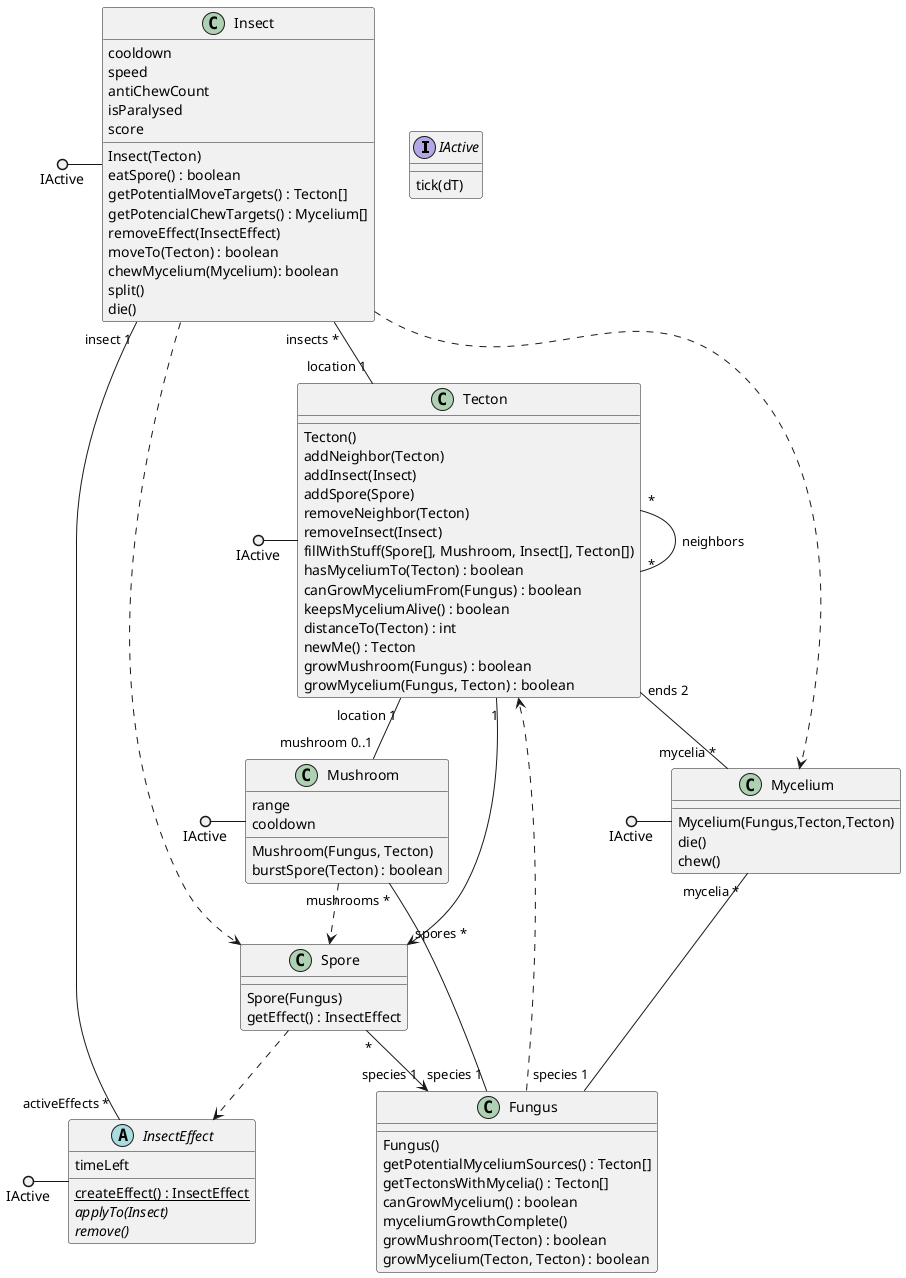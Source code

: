 @startuml classes
interface IActive {
    tick(dT)
}
class Tecton {
    Tecton()
    addNeighbor(Tecton)
    addInsect(Insect)
    addSpore(Spore)
    removeNeighbor(Tecton)
    removeInsect(Insect)
    fillWithStuff(Spore[], Mushroom, Insect[], Tecton[])
    hasMyceliumTo(Tecton) : boolean
    canGrowMyceliumFrom(Fungus) : boolean
    keepsMyceliumAlive() : boolean
    distanceTo(Tecton) : int
    newMe() : Tecton
    growMushroom(Fungus) : boolean
    growMycelium(Fungus, Tecton) : boolean
}
class Fungus {
    Fungus()
    getPotentialMyceliumSources() : Tecton[]
    getTectonsWithMycelia() : Tecton[]
    canGrowMycelium() : boolean
    myceliumGrowthComplete()
    growMushroom(Tecton) : boolean
    growMycelium(Tecton, Tecton) : boolean
}
class Mycelium {
    Mycelium(Fungus,Tecton,Tecton)
    die()
    chew()
}
class Mushroom {
    range
    cooldown
    Mushroom(Fungus, Tecton)
    burstSpore(Tecton) : boolean
}
class Spore {
    Spore(Fungus)
    getEffect() : InsectEffect
}
class Insect {
    cooldown
    speed
    antiChewCount
    isParalysed
    score
    Insect(Tecton)
    eatSpore() : boolean
    getPotentialMoveTargets() : Tecton[]
    getPotencialChewTargets() : Mycelium[]
    removeEffect(InsectEffect)
    moveTo(Tecton) : boolean
    chewMycelium(Mycelium): boolean
    split()
    die()
}
abstract InsectEffect {
    timeLeft
    {static} createEffect() : InsectEffect
    {abstract} applyTo(Insect)
    {abstract} remove()
}

IActive ()- Tecton
IActive ()- Mushroom
IActive ()- Mycelium
IActive ()- Insect
IActive ()- InsectEffect

Tecton "*" -- "*" Tecton : neighbors
Tecton "ends 2" -- "mycelia *" Mycelium
Tecton "1" --> "spores *" Spore
Tecton "location 1" -- "mushroom 0..1" Mushroom

Mycelium "mycelia *" -- "species 1" Fungus
Insect "insect 1" -- "activeEffects *" InsectEffect
Insect "insects *" -- "location 1" Tecton
Fungus "species 1" -- "mushrooms *" Mushroom
Spore "*" --> "species 1" Fungus

Fungus ..> Tecton
Spore ..> InsectEffect
Insect ..> Mycelium
Insect ..> Spore
Mushroom ..> Spore

@enduml